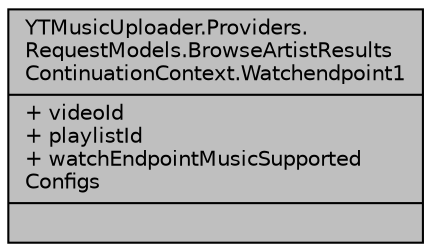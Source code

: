 digraph "YTMusicUploader.Providers.RequestModels.BrowseArtistResultsContinuationContext.Watchendpoint1"
{
 // LATEX_PDF_SIZE
  edge [fontname="Helvetica",fontsize="10",labelfontname="Helvetica",labelfontsize="10"];
  node [fontname="Helvetica",fontsize="10",shape=record];
  Node1 [label="{YTMusicUploader.Providers.\lRequestModels.BrowseArtistResults\lContinuationContext.Watchendpoint1\n|+ videoId\l+ playlistId\l+ watchEndpointMusicSupported\lConfigs\l|}",height=0.2,width=0.4,color="black", fillcolor="grey75", style="filled", fontcolor="black",tooltip=" "];
}
